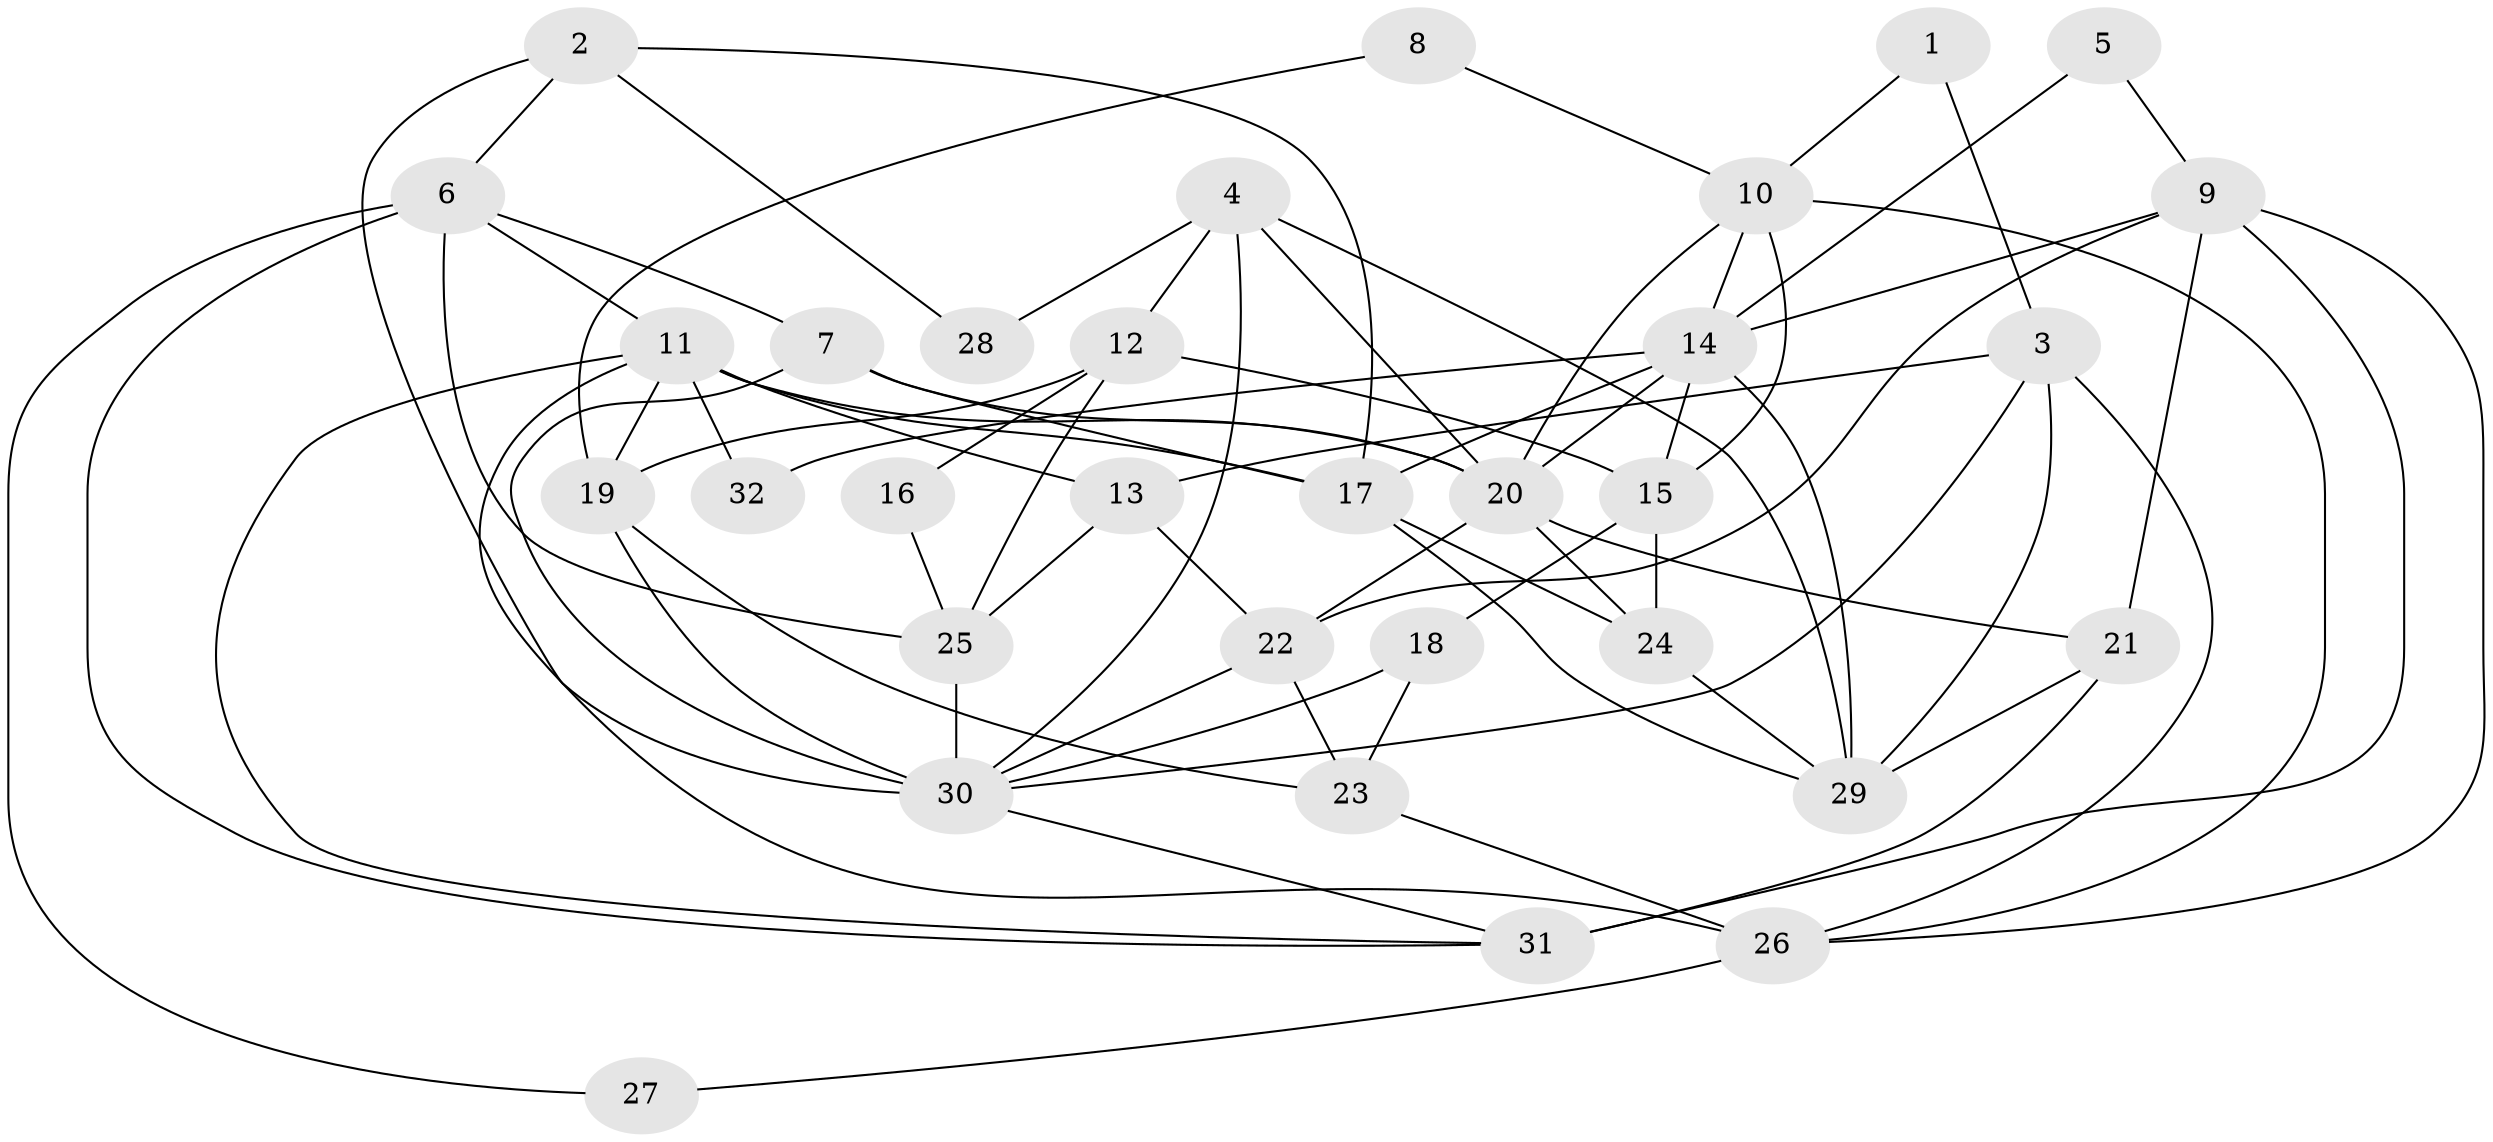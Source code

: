 // original degree distribution, {3: 0.22641509433962265, 4: 0.18867924528301888, 8: 0.018867924528301886, 2: 0.20754716981132076, 5: 0.18867924528301888, 6: 0.1320754716981132, 7: 0.03773584905660377}
// Generated by graph-tools (version 1.1) at 2025/37/03/04/25 23:37:02]
// undirected, 32 vertices, 75 edges
graph export_dot {
  node [color=gray90,style=filled];
  1;
  2;
  3;
  4;
  5;
  6;
  7;
  8;
  9;
  10;
  11;
  12;
  13;
  14;
  15;
  16;
  17;
  18;
  19;
  20;
  21;
  22;
  23;
  24;
  25;
  26;
  27;
  28;
  29;
  30;
  31;
  32;
  1 -- 3 [weight=1.0];
  1 -- 10 [weight=1.0];
  2 -- 6 [weight=1.0];
  2 -- 17 [weight=1.0];
  2 -- 28 [weight=1.0];
  2 -- 30 [weight=1.0];
  3 -- 13 [weight=1.0];
  3 -- 26 [weight=1.0];
  3 -- 29 [weight=1.0];
  3 -- 30 [weight=1.0];
  4 -- 12 [weight=1.0];
  4 -- 20 [weight=1.0];
  4 -- 28 [weight=1.0];
  4 -- 29 [weight=1.0];
  4 -- 30 [weight=1.0];
  5 -- 9 [weight=1.0];
  5 -- 14 [weight=1.0];
  6 -- 7 [weight=1.0];
  6 -- 11 [weight=1.0];
  6 -- 25 [weight=1.0];
  6 -- 27 [weight=1.0];
  6 -- 31 [weight=1.0];
  7 -- 17 [weight=1.0];
  7 -- 20 [weight=1.0];
  7 -- 30 [weight=1.0];
  8 -- 10 [weight=1.0];
  8 -- 19 [weight=1.0];
  9 -- 14 [weight=1.0];
  9 -- 21 [weight=1.0];
  9 -- 22 [weight=1.0];
  9 -- 26 [weight=1.0];
  9 -- 31 [weight=1.0];
  10 -- 14 [weight=1.0];
  10 -- 15 [weight=1.0];
  10 -- 20 [weight=1.0];
  10 -- 26 [weight=1.0];
  11 -- 13 [weight=1.0];
  11 -- 17 [weight=2.0];
  11 -- 19 [weight=2.0];
  11 -- 20 [weight=1.0];
  11 -- 26 [weight=1.0];
  11 -- 31 [weight=1.0];
  11 -- 32 [weight=1.0];
  12 -- 15 [weight=1.0];
  12 -- 16 [weight=1.0];
  12 -- 19 [weight=1.0];
  12 -- 25 [weight=1.0];
  13 -- 22 [weight=1.0];
  13 -- 25 [weight=1.0];
  14 -- 15 [weight=1.0];
  14 -- 17 [weight=2.0];
  14 -- 20 [weight=1.0];
  14 -- 29 [weight=1.0];
  14 -- 32 [weight=3.0];
  15 -- 18 [weight=1.0];
  15 -- 24 [weight=1.0];
  16 -- 25 [weight=2.0];
  17 -- 24 [weight=1.0];
  17 -- 29 [weight=1.0];
  18 -- 23 [weight=1.0];
  18 -- 30 [weight=1.0];
  19 -- 23 [weight=1.0];
  19 -- 30 [weight=2.0];
  20 -- 21 [weight=1.0];
  20 -- 22 [weight=1.0];
  20 -- 24 [weight=1.0];
  21 -- 29 [weight=1.0];
  21 -- 31 [weight=2.0];
  22 -- 23 [weight=1.0];
  22 -- 30 [weight=1.0];
  23 -- 26 [weight=1.0];
  24 -- 29 [weight=1.0];
  25 -- 30 [weight=2.0];
  26 -- 27 [weight=1.0];
  30 -- 31 [weight=1.0];
}
